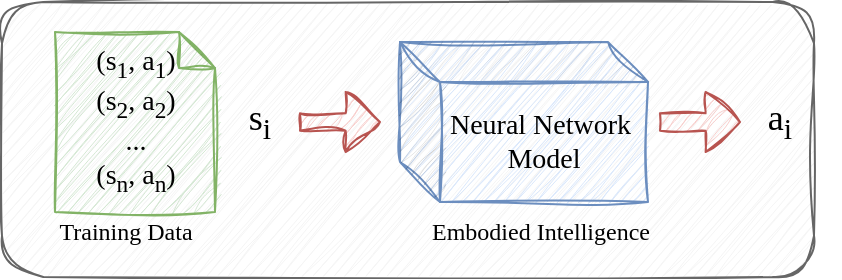 <mxfile version="26.0.4">
  <diagram name="第 1 页" id="UkHKsyRzo_8BAErzM3me">
    <mxGraphModel dx="662" dy="459" grid="1" gridSize="10" guides="1" tooltips="1" connect="1" arrows="1" fold="1" page="1" pageScale="1" pageWidth="827" pageHeight="1169" math="0" shadow="0">
      <root>
        <mxCell id="0" />
        <mxCell id="1" parent="0" />
        <mxCell id="b3X3QVxHOWlnYHY37T2e-1" value="" style="rounded=1;whiteSpace=wrap;html=1;sketch=1;curveFitting=1;jiggle=2;fillColor=#f5f5f5;strokeColor=#666666;fontColor=#333333;" vertex="1" parent="1">
          <mxGeometry x="211" y="210" width="406" height="137.5" as="geometry" />
        </mxCell>
        <mxCell id="b3X3QVxHOWlnYHY37T2e-4" value="&lt;font face=&quot;Comic Sans MS&quot; style=&quot;font-size: 14px;&quot;&gt;Neural Network&amp;nbsp;&lt;/font&gt;&lt;div&gt;&lt;font face=&quot;Comic Sans MS&quot; style=&quot;font-size: 14px;&quot;&gt;Model&lt;/font&gt;&lt;/div&gt;" style="shape=cube;whiteSpace=wrap;html=1;boundedLbl=1;backgroundOutline=1;darkOpacity=0.05;darkOpacity2=0.1;sketch=1;curveFitting=1;jiggle=2;fillColor=#dae8fc;strokeColor=#6c8ebf;" vertex="1" parent="1">
          <mxGeometry x="410" y="230" width="124" height="80" as="geometry" />
        </mxCell>
        <mxCell id="b3X3QVxHOWlnYHY37T2e-5" value="&lt;font face=&quot;Comic Sans MS&quot; style=&quot;font-size: 18px;&quot;&gt;s&lt;sub style=&quot;&quot;&gt;i&lt;/sub&gt;&lt;/font&gt;" style="text;html=1;align=center;verticalAlign=middle;whiteSpace=wrap;rounded=0;" vertex="1" parent="1">
          <mxGeometry x="310" y="255" width="60" height="30" as="geometry" />
        </mxCell>
        <mxCell id="b3X3QVxHOWlnYHY37T2e-6" value="&lt;div style=&quot;&quot;&gt;&lt;span style=&quot;background-color: transparent; color: light-dark(rgb(0, 0, 0), rgb(255, 255, 255));&quot;&gt;&lt;font face=&quot;Comic Sans MS&quot; style=&quot;font-size: 18px;&quot;&gt;a&lt;sub style=&quot;&quot;&gt;i&lt;/sub&gt;&lt;/font&gt;&lt;/span&gt;&lt;/div&gt;" style="text;html=1;align=center;verticalAlign=middle;whiteSpace=wrap;rounded=0;" vertex="1" parent="1">
          <mxGeometry x="570" y="255" width="60" height="30" as="geometry" />
        </mxCell>
        <mxCell id="b3X3QVxHOWlnYHY37T2e-8" value="" style="shape=singleArrow;whiteSpace=wrap;html=1;arrowWidth=0.29;arrowSize=0.43;sketch=1;curveFitting=1;jiggle=2;fillColor=#f8cecc;strokeColor=#b85450;" vertex="1" parent="1">
          <mxGeometry x="360" y="255" width="40" height="30" as="geometry" />
        </mxCell>
        <mxCell id="b3X3QVxHOWlnYHY37T2e-9" value="" style="shape=singleArrow;whiteSpace=wrap;html=1;arrowWidth=0.29;arrowSize=0.43;sketch=1;curveFitting=1;jiggle=2;fillColor=#f8cecc;strokeColor=#b85450;" vertex="1" parent="1">
          <mxGeometry x="540" y="255" width="40" height="30" as="geometry" />
        </mxCell>
        <mxCell id="b3X3QVxHOWlnYHY37T2e-10" value="&lt;div&gt;&lt;font style=&quot;font-size: 14px;&quot; face=&quot;Comic Sans MS&quot;&gt;&lt;span style=&quot;background-color: transparent; color: light-dark(rgb(0, 0, 0), rgb(255, 255, 255));&quot;&gt;(s&lt;/span&gt;&lt;sub style=&quot;background-color: transparent; color: light-dark(rgb(0, 0, 0), rgb(255, 255, 255));&quot;&gt;1&lt;/sub&gt;&lt;span style=&quot;background-color: transparent; color: light-dark(rgb(0, 0, 0), rgb(255, 255, 255));&quot;&gt;, a&lt;/span&gt;&lt;sub style=&quot;background-color: transparent; color: light-dark(rgb(0, 0, 0), rgb(255, 255, 255));&quot;&gt;1&lt;/sub&gt;&lt;span style=&quot;background-color: transparent; color: light-dark(rgb(0, 0, 0), rgb(255, 255, 255));&quot;&gt;)&lt;/span&gt;&lt;/font&gt;&lt;/div&gt;&lt;div&gt;&lt;font style=&quot;font-size: 14px;&quot; face=&quot;Comic Sans MS&quot;&gt;(s&lt;sub&gt;2&lt;/sub&gt;, a&lt;sub style=&quot;&quot;&gt;2&lt;/sub&gt;)&lt;/font&gt;&lt;/div&gt;&lt;div&gt;&lt;font style=&quot;font-size: 14px;&quot; face=&quot;Comic Sans MS&quot;&gt;...&lt;/font&gt;&lt;/div&gt;&lt;div&gt;&lt;font style=&quot;font-size: 14px;&quot; face=&quot;Comic Sans MS&quot;&gt;(s&lt;sub style=&quot;&quot;&gt;n&lt;/sub&gt;, a&lt;sub style=&quot;&quot;&gt;n&lt;/sub&gt;)&lt;/font&gt;&lt;span style=&quot;font-family: &amp;quot;Comic Sans MS&amp;quot;;&quot;&gt;&lt;/span&gt;&lt;/div&gt;" style="shape=note;whiteSpace=wrap;html=1;backgroundOutline=1;darkOpacity=0.05;sketch=1;curveFitting=1;jiggle=2;fillColor=#d5e8d4;strokeColor=#82b366;size=18;" vertex="1" parent="1">
          <mxGeometry x="237.5" y="225" width="80" height="90" as="geometry" />
        </mxCell>
        <mxCell id="b3X3QVxHOWlnYHY37T2e-11" value="&lt;font face=&quot;Comic Sans MS&quot;&gt;Training Data&lt;/font&gt;" style="text;html=1;align=center;verticalAlign=middle;whiteSpace=wrap;rounded=0;" vertex="1" parent="1">
          <mxGeometry x="227.5" y="310" width="90" height="30" as="geometry" />
        </mxCell>
        <mxCell id="b3X3QVxHOWlnYHY37T2e-12" value="&lt;font face=&quot;Comic Sans MS&quot;&gt;Embodied Intelligence&lt;/font&gt;" style="text;html=1;align=center;verticalAlign=middle;whiteSpace=wrap;rounded=0;" vertex="1" parent="1">
          <mxGeometry x="414" y="310" width="133" height="30" as="geometry" />
        </mxCell>
      </root>
    </mxGraphModel>
  </diagram>
</mxfile>
